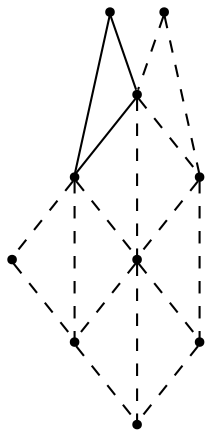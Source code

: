 graph G {
node [
shape=point];
0[label=0];
1[label=1];
2[label=2];
3[label=3];
4[label=4];
5[label=5];
6[label=6];
7[label=7];
8[label=8];
9[label=9];
0--2 [style=solid];
0--3 [style=solid];
1--2 [style=dashed];
1--5 [style=dashed];
2--3 [style=solid];
2--5 [style=dashed];
2--6 [style=dashed];
3--4 [style=dashed];
3--6 [style=dashed];
3--7 [style=dashed];
4--7 [style=dashed];
5--6 [style=dashed];
5--8 [style=dashed];
6--7 [style=dashed];
6--8 [style=dashed];
6--9 [style=dashed];
7--9 [style=dashed];
8--9 [style=dashed];
}

